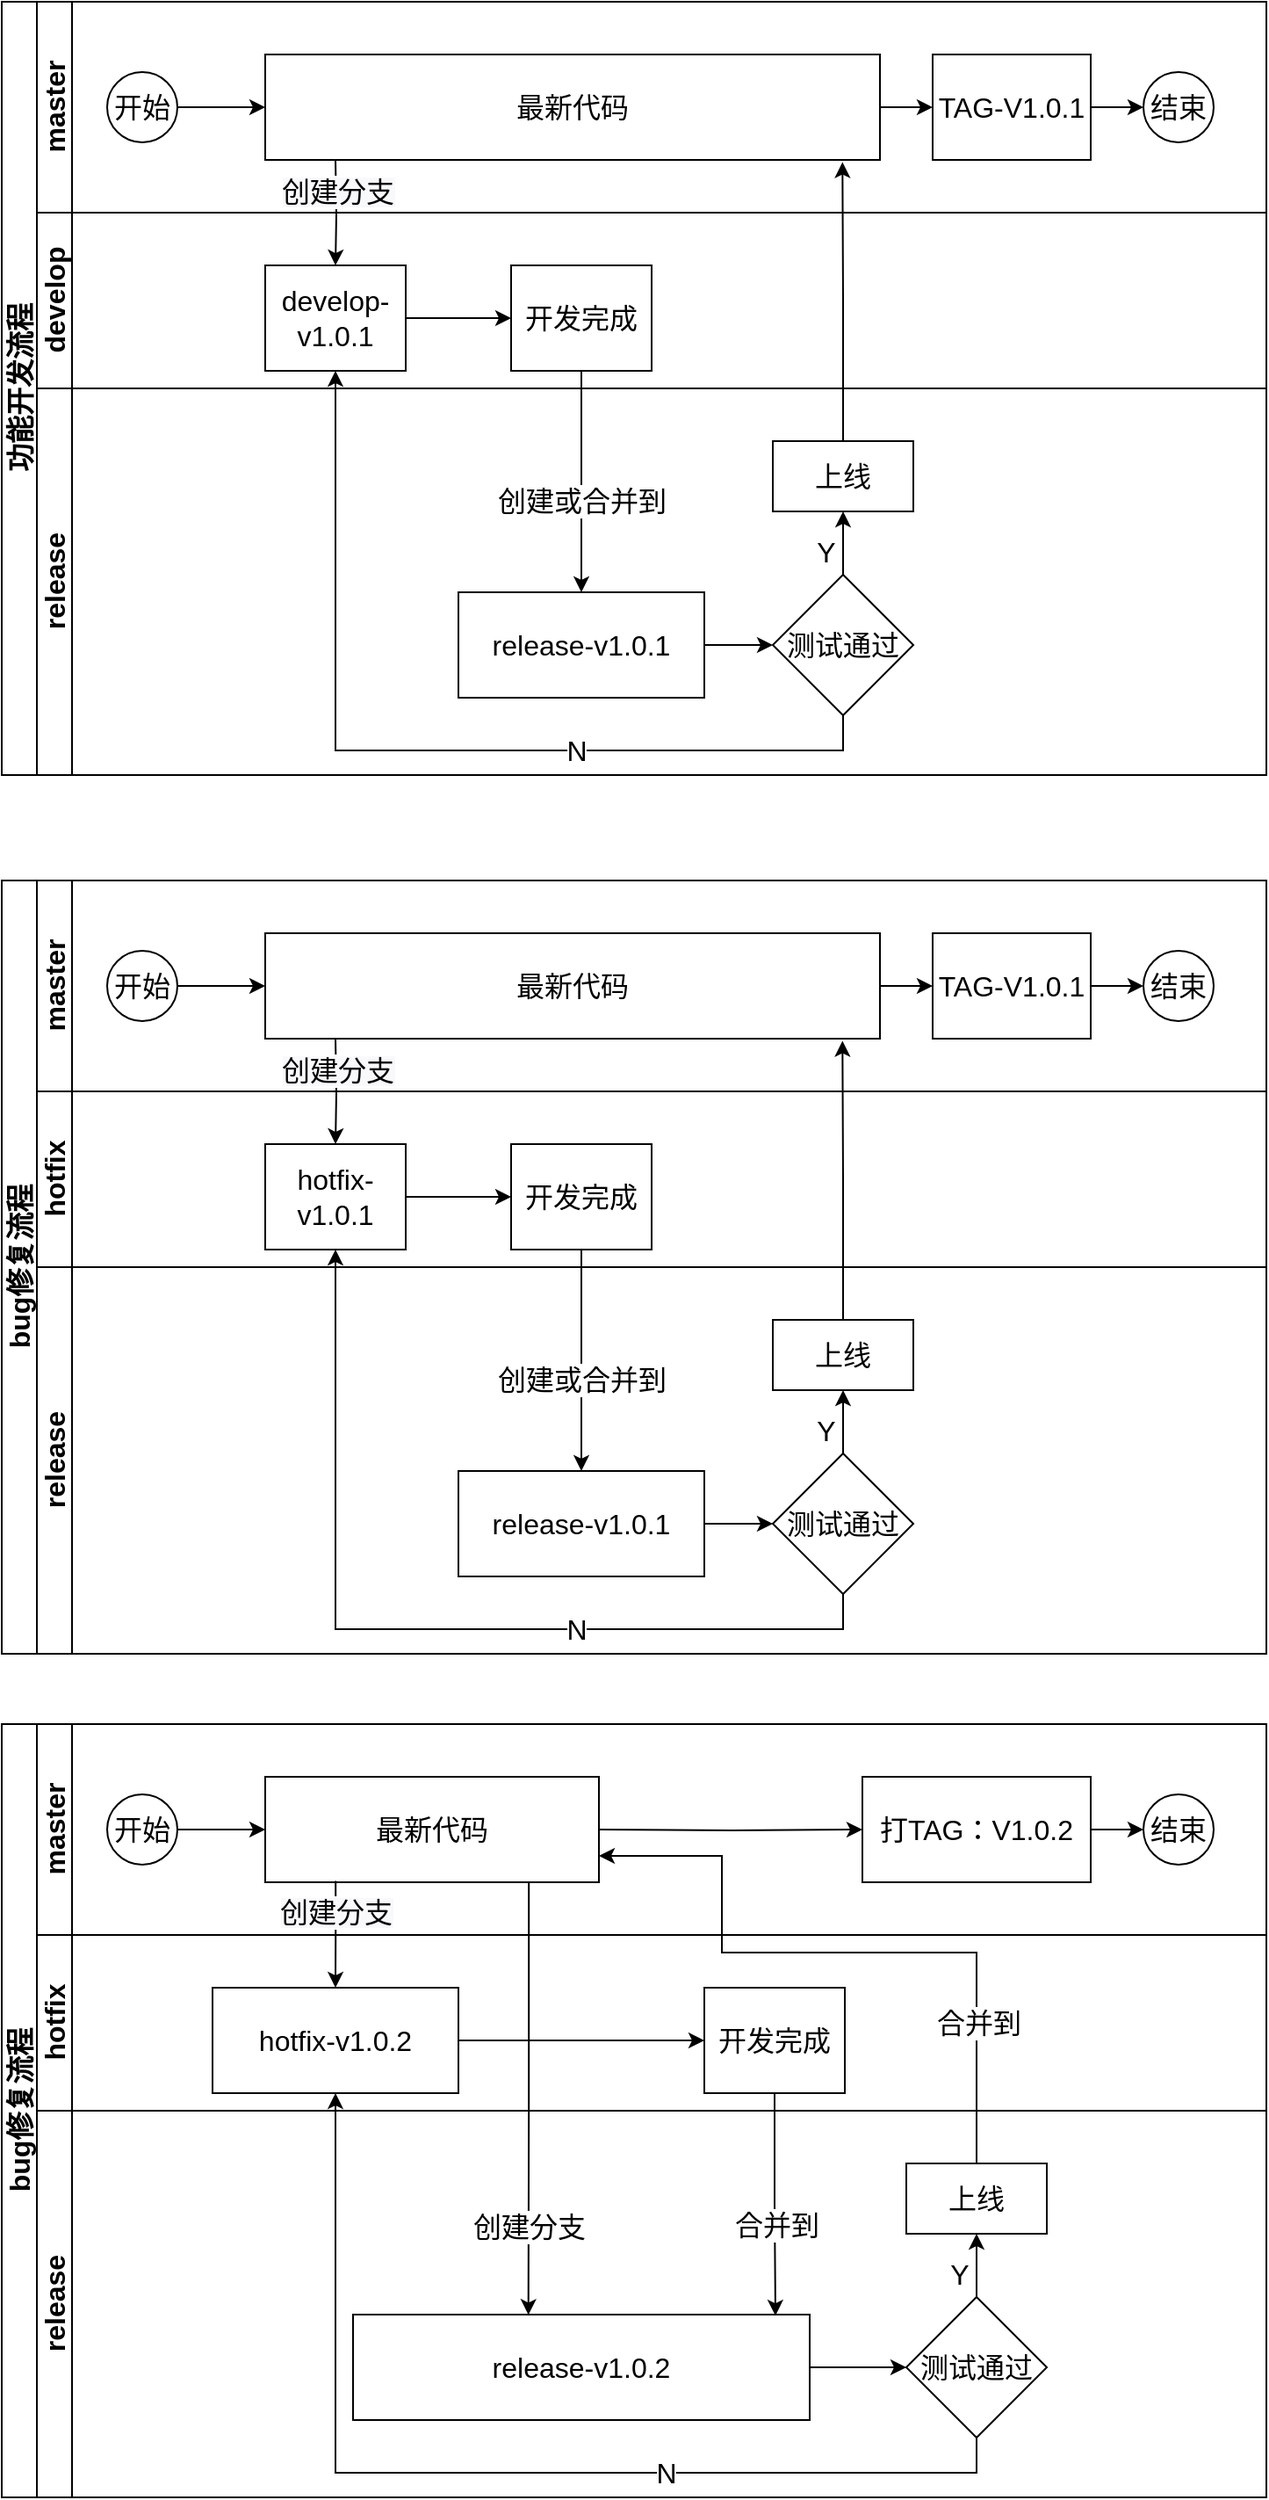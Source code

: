 <mxfile version="24.7.4" pages="4">
  <diagram name="git分支使用规范" id="rskQGRMWnrVDxciy7Viz">
    <mxGraphModel dx="683" dy="390" grid="1" gridSize="10" guides="1" tooltips="1" connect="1" arrows="1" fold="1" page="1" pageScale="1" pageWidth="827" pageHeight="1169" math="0" shadow="0">
      <root>
        <mxCell id="0" />
        <mxCell id="1" parent="0" />
        <mxCell id="04cMS3mD9hzl0nyuChfc-1" value="功能开发流程" style="swimlane;html=1;childLayout=stackLayout;resizeParent=1;resizeParentMax=0;horizontal=0;startSize=20;horizontalStack=0;fontSize=16;" parent="1" vertex="1">
          <mxGeometry x="20" y="20" width="720" height="440" as="geometry" />
        </mxCell>
        <mxCell id="04cMS3mD9hzl0nyuChfc-2" value="master" style="swimlane;html=1;startSize=20;horizontal=0;fontSize=16;" parent="04cMS3mD9hzl0nyuChfc-1" vertex="1">
          <mxGeometry x="20" width="700" height="120" as="geometry" />
        </mxCell>
        <mxCell id="04cMS3mD9hzl0nyuChfc-3" value="" style="edgeStyle=orthogonalEdgeStyle;rounded=0;orthogonalLoop=1;jettySize=auto;html=1;fontSize=16;" parent="04cMS3mD9hzl0nyuChfc-2" source="04cMS3mD9hzl0nyuChfc-4" target="04cMS3mD9hzl0nyuChfc-6" edge="1">
          <mxGeometry relative="1" as="geometry" />
        </mxCell>
        <mxCell id="04cMS3mD9hzl0nyuChfc-4" value="开始" style="ellipse;whiteSpace=wrap;html=1;fontSize=16;" parent="04cMS3mD9hzl0nyuChfc-2" vertex="1">
          <mxGeometry x="40" y="40" width="40" height="40" as="geometry" />
        </mxCell>
        <mxCell id="04cMS3mD9hzl0nyuChfc-6" value="最新代码" style="rounded=0;whiteSpace=wrap;html=1;fontFamily=Helvetica;fontSize=16;fontColor=#000000;align=center;" parent="04cMS3mD9hzl0nyuChfc-2" vertex="1">
          <mxGeometry x="130" y="30" width="350" height="60" as="geometry" />
        </mxCell>
        <mxCell id="04cMS3mD9hzl0nyuChfc-7" value="" style="edgeStyle=orthogonalEdgeStyle;rounded=0;orthogonalLoop=1;jettySize=auto;html=1;fontSize=16;" parent="04cMS3mD9hzl0nyuChfc-2" source="04cMS3mD9hzl0nyuChfc-8" target="04cMS3mD9hzl0nyuChfc-9" edge="1">
          <mxGeometry relative="1" as="geometry">
            <mxPoint x="570" y="60" as="targetPoint" />
          </mxGeometry>
        </mxCell>
        <mxCell id="04cMS3mD9hzl0nyuChfc-8" value="TAG-V1.0.1" style="rounded=0;whiteSpace=wrap;html=1;fontFamily=Helvetica;fontSize=16;fontColor=#000000;align=center;" parent="04cMS3mD9hzl0nyuChfc-2" vertex="1">
          <mxGeometry x="510" y="30" width="90" height="60" as="geometry" />
        </mxCell>
        <mxCell id="04cMS3mD9hzl0nyuChfc-9" value="结束" style="ellipse;whiteSpace=wrap;html=1;fontSize=16;" parent="04cMS3mD9hzl0nyuChfc-2" vertex="1">
          <mxGeometry x="630" y="40" width="40" height="40" as="geometry" />
        </mxCell>
        <mxCell id="04cMS3mD9hzl0nyuChfc-10" style="edgeStyle=orthogonalEdgeStyle;rounded=0;orthogonalLoop=1;jettySize=auto;html=1;fontSize=16;exitX=1;exitY=0.5;exitDx=0;exitDy=0;" parent="04cMS3mD9hzl0nyuChfc-2" target="04cMS3mD9hzl0nyuChfc-8" edge="1" source="04cMS3mD9hzl0nyuChfc-6">
          <mxGeometry relative="1" as="geometry">
            <mxPoint x="320" y="60" as="sourcePoint" />
          </mxGeometry>
        </mxCell>
        <mxCell id="04cMS3mD9hzl0nyuChfc-12" value="develop" style="swimlane;html=1;startSize=20;horizontal=0;fontSize=16;" parent="04cMS3mD9hzl0nyuChfc-1" vertex="1">
          <mxGeometry x="20" y="120" width="700" height="100" as="geometry" />
        </mxCell>
        <mxCell id="04cMS3mD9hzl0nyuChfc-13" style="edgeStyle=orthogonalEdgeStyle;rounded=0;orthogonalLoop=1;jettySize=auto;html=1;fontSize=16;" parent="04cMS3mD9hzl0nyuChfc-12" source="04cMS3mD9hzl0nyuChfc-14" target="04cMS3mD9hzl0nyuChfc-15" edge="1">
          <mxGeometry relative="1" as="geometry" />
        </mxCell>
        <mxCell id="04cMS3mD9hzl0nyuChfc-14" value="develop-v1.0.1" style="rounded=0;whiteSpace=wrap;html=1;fontFamily=Helvetica;fontSize=16;fontColor=#000000;align=center;" parent="04cMS3mD9hzl0nyuChfc-12" vertex="1">
          <mxGeometry x="130" y="30" width="80" height="60" as="geometry" />
        </mxCell>
        <mxCell id="04cMS3mD9hzl0nyuChfc-15" value="开发完成" style="rounded=0;whiteSpace=wrap;html=1;fontFamily=Helvetica;fontSize=16;fontColor=#000000;align=center;" parent="04cMS3mD9hzl0nyuChfc-12" vertex="1">
          <mxGeometry x="270" y="30" width="80" height="60" as="geometry" />
        </mxCell>
        <mxCell id="04cMS3mD9hzl0nyuChfc-16" value="release" style="swimlane;html=1;startSize=20;horizontal=0;fontSize=16;" parent="04cMS3mD9hzl0nyuChfc-1" vertex="1">
          <mxGeometry x="20" y="220" width="700" height="220" as="geometry" />
        </mxCell>
        <mxCell id="04cMS3mD9hzl0nyuChfc-17" value="release-v1.0.1" style="rounded=0;whiteSpace=wrap;html=1;fontFamily=Helvetica;fontSize=16;fontColor=#000000;align=center;" parent="04cMS3mD9hzl0nyuChfc-16" vertex="1">
          <mxGeometry x="240" y="116" width="140" height="60" as="geometry" />
        </mxCell>
        <mxCell id="04cMS3mD9hzl0nyuChfc-18" value="测试通过" style="rhombus;whiteSpace=wrap;html=1;fontColor=#000000;rounded=0;fontSize=16;" parent="04cMS3mD9hzl0nyuChfc-16" vertex="1">
          <mxGeometry x="419" y="106" width="80" height="80" as="geometry" />
        </mxCell>
        <mxCell id="04cMS3mD9hzl0nyuChfc-19" value="" style="edgeStyle=orthogonalEdgeStyle;rounded=0;orthogonalLoop=1;jettySize=auto;html=1;fontSize=16;" parent="04cMS3mD9hzl0nyuChfc-16" source="04cMS3mD9hzl0nyuChfc-17" target="04cMS3mD9hzl0nyuChfc-18" edge="1">
          <mxGeometry relative="1" as="geometry" />
        </mxCell>
        <mxCell id="04cMS3mD9hzl0nyuChfc-22" value="上线" style="rounded=0;whiteSpace=wrap;html=1;fontFamily=Helvetica;fontSize=16;fontColor=#000000;align=center;" parent="04cMS3mD9hzl0nyuChfc-16" vertex="1">
          <mxGeometry x="419" y="30" width="80" height="40" as="geometry" />
        </mxCell>
        <mxCell id="04cMS3mD9hzl0nyuChfc-23" style="edgeStyle=orthogonalEdgeStyle;rounded=0;orthogonalLoop=1;jettySize=auto;html=1;fontSize=16;" parent="04cMS3mD9hzl0nyuChfc-16" source="04cMS3mD9hzl0nyuChfc-18" target="04cMS3mD9hzl0nyuChfc-22" edge="1">
          <mxGeometry relative="1" as="geometry">
            <mxPoint x="535" y="60" as="targetPoint" />
          </mxGeometry>
        </mxCell>
        <mxCell id="04cMS3mD9hzl0nyuChfc-24" value="Y" style="edgeLabel;html=1;align=center;verticalAlign=middle;resizable=0;points=[];fontSize=16;" parent="04cMS3mD9hzl0nyuChfc-23" connectable="0" vertex="1">
          <mxGeometry x="-0.353" y="1" relative="1" as="geometry">
            <mxPoint x="-9" y="1" as="offset" />
          </mxGeometry>
        </mxCell>
        <mxCell id="04cMS3mD9hzl0nyuChfc-25" style="edgeStyle=orthogonalEdgeStyle;rounded=0;orthogonalLoop=1;jettySize=auto;html=1;entryX=0.5;entryY=0;entryDx=0;entryDy=0;fontSize=16;" parent="04cMS3mD9hzl0nyuChfc-1" target="04cMS3mD9hzl0nyuChfc-14" edge="1">
          <mxGeometry relative="1" as="geometry">
            <mxPoint x="190" y="90" as="sourcePoint" />
          </mxGeometry>
        </mxCell>
        <mxCell id="04cMS3mD9hzl0nyuChfc-26" value="&lt;span style=&quot;background-color: rgb(248, 249, 250);&quot;&gt;创建分支&lt;/span&gt;" style="edgeLabel;html=1;align=center;verticalAlign=middle;resizable=0;points=[];fontSize=16;" parent="04cMS3mD9hzl0nyuChfc-25" connectable="0" vertex="1">
          <mxGeometry x="-0.424" relative="1" as="geometry">
            <mxPoint as="offset" />
          </mxGeometry>
        </mxCell>
        <mxCell id="04cMS3mD9hzl0nyuChfc-27" style="edgeStyle=orthogonalEdgeStyle;rounded=0;orthogonalLoop=1;jettySize=auto;html=1;fontSize=16;exitX=0.5;exitY=1;exitDx=0;exitDy=0;" parent="04cMS3mD9hzl0nyuChfc-1" source="04cMS3mD9hzl0nyuChfc-15" target="04cMS3mD9hzl0nyuChfc-17" edge="1">
          <mxGeometry relative="1" as="geometry">
            <mxPoint x="440" y="300" as="targetPoint" />
          </mxGeometry>
        </mxCell>
        <mxCell id="04cMS3mD9hzl0nyuChfc-28" value="创建或合并到" style="edgeLabel;html=1;align=center;verticalAlign=middle;resizable=0;points=[];fontSize=16;" parent="04cMS3mD9hzl0nyuChfc-27" connectable="0" vertex="1">
          <mxGeometry x="0.226" relative="1" as="geometry">
            <mxPoint y="-3" as="offset" />
          </mxGeometry>
        </mxCell>
        <mxCell id="04cMS3mD9hzl0nyuChfc-20" style="edgeStyle=orthogonalEdgeStyle;rounded=0;orthogonalLoop=1;jettySize=auto;html=1;entryX=0.5;entryY=1;entryDx=0;entryDy=0;exitX=0.5;exitY=1;exitDx=0;exitDy=0;fontSize=16;" parent="04cMS3mD9hzl0nyuChfc-1" source="04cMS3mD9hzl0nyuChfc-18" target="04cMS3mD9hzl0nyuChfc-14" edge="1">
          <mxGeometry relative="1" as="geometry" />
        </mxCell>
        <mxCell id="04cMS3mD9hzl0nyuChfc-21" value="N" style="edgeLabel;html=1;align=center;verticalAlign=middle;resizable=0;points=[];fontSize=16;" parent="04cMS3mD9hzl0nyuChfc-20" connectable="0" vertex="1">
          <mxGeometry x="-0.345" relative="1" as="geometry">
            <mxPoint as="offset" />
          </mxGeometry>
        </mxCell>
        <mxCell id="0sexW5r8pKoeQbQU0YzO-3" style="edgeStyle=orthogonalEdgeStyle;rounded=0;orthogonalLoop=1;jettySize=auto;html=1;exitX=0.5;exitY=0;exitDx=0;exitDy=0;entryX=0.939;entryY=1.021;entryDx=0;entryDy=0;entryPerimeter=0;" edge="1" parent="04cMS3mD9hzl0nyuChfc-1" source="04cMS3mD9hzl0nyuChfc-22" target="04cMS3mD9hzl0nyuChfc-6">
          <mxGeometry relative="1" as="geometry" />
        </mxCell>
        <mxCell id="04cMS3mD9hzl0nyuChfc-33" value="bug修复流程" style="swimlane;html=1;childLayout=stackLayout;resizeParent=1;resizeParentMax=0;horizontal=0;startSize=20;horizontalStack=0;fontSize=16;" parent="1" vertex="1">
          <mxGeometry x="20" y="1000" width="720" height="440" as="geometry" />
        </mxCell>
        <mxCell id="04cMS3mD9hzl0nyuChfc-34" value="master" style="swimlane;html=1;startSize=20;horizontal=0;fontSize=16;" parent="04cMS3mD9hzl0nyuChfc-33" vertex="1">
          <mxGeometry x="20" width="700" height="120" as="geometry" />
        </mxCell>
        <mxCell id="04cMS3mD9hzl0nyuChfc-35" value="" style="edgeStyle=orthogonalEdgeStyle;rounded=0;orthogonalLoop=1;jettySize=auto;html=1;fontSize=16;" parent="04cMS3mD9hzl0nyuChfc-34" source="04cMS3mD9hzl0nyuChfc-36" target="04cMS3mD9hzl0nyuChfc-38" edge="1">
          <mxGeometry relative="1" as="geometry" />
        </mxCell>
        <mxCell id="04cMS3mD9hzl0nyuChfc-36" value="开始" style="ellipse;whiteSpace=wrap;html=1;fontSize=16;" parent="04cMS3mD9hzl0nyuChfc-34" vertex="1">
          <mxGeometry x="40" y="40" width="40" height="40" as="geometry" />
        </mxCell>
        <mxCell id="04cMS3mD9hzl0nyuChfc-38" value="最新代码" style="rounded=0;whiteSpace=wrap;html=1;fontFamily=Helvetica;fontSize=16;fontColor=#000000;align=center;" parent="04cMS3mD9hzl0nyuChfc-34" vertex="1">
          <mxGeometry x="130" y="30" width="190" height="60" as="geometry" />
        </mxCell>
        <mxCell id="04cMS3mD9hzl0nyuChfc-39" value="" style="edgeStyle=orthogonalEdgeStyle;rounded=0;orthogonalLoop=1;jettySize=auto;html=1;fontSize=16;" parent="04cMS3mD9hzl0nyuChfc-34" source="04cMS3mD9hzl0nyuChfc-40" target="04cMS3mD9hzl0nyuChfc-41" edge="1">
          <mxGeometry relative="1" as="geometry">
            <mxPoint x="570" y="60" as="targetPoint" />
          </mxGeometry>
        </mxCell>
        <mxCell id="04cMS3mD9hzl0nyuChfc-40" value="打TAG：V1.0.2" style="rounded=0;whiteSpace=wrap;html=1;fontFamily=Helvetica;fontSize=16;fontColor=#000000;align=center;" parent="04cMS3mD9hzl0nyuChfc-34" vertex="1">
          <mxGeometry x="470" y="30" width="130" height="60" as="geometry" />
        </mxCell>
        <mxCell id="04cMS3mD9hzl0nyuChfc-41" value="结束" style="ellipse;whiteSpace=wrap;html=1;fontSize=16;" parent="04cMS3mD9hzl0nyuChfc-34" vertex="1">
          <mxGeometry x="630" y="40" width="40" height="40" as="geometry" />
        </mxCell>
        <mxCell id="04cMS3mD9hzl0nyuChfc-42" style="edgeStyle=orthogonalEdgeStyle;rounded=0;orthogonalLoop=1;jettySize=auto;html=1;fontSize=16;" parent="04cMS3mD9hzl0nyuChfc-34" target="04cMS3mD9hzl0nyuChfc-40" edge="1">
          <mxGeometry relative="1" as="geometry">
            <mxPoint x="320" y="60" as="sourcePoint" />
          </mxGeometry>
        </mxCell>
        <mxCell id="04cMS3mD9hzl0nyuChfc-44" value="hotfix" style="swimlane;html=1;startSize=20;horizontal=0;fontSize=16;" parent="04cMS3mD9hzl0nyuChfc-33" vertex="1">
          <mxGeometry x="20" y="120" width="700" height="100" as="geometry" />
        </mxCell>
        <mxCell id="04cMS3mD9hzl0nyuChfc-45" style="edgeStyle=orthogonalEdgeStyle;rounded=0;orthogonalLoop=1;jettySize=auto;html=1;fontSize=16;" parent="04cMS3mD9hzl0nyuChfc-44" source="04cMS3mD9hzl0nyuChfc-46" target="04cMS3mD9hzl0nyuChfc-47" edge="1">
          <mxGeometry relative="1" as="geometry" />
        </mxCell>
        <mxCell id="04cMS3mD9hzl0nyuChfc-46" value="hotfix-v1.0.2" style="rounded=0;whiteSpace=wrap;html=1;fontFamily=Helvetica;fontSize=16;fontColor=#000000;align=center;" parent="04cMS3mD9hzl0nyuChfc-44" vertex="1">
          <mxGeometry x="100" y="30" width="140" height="60" as="geometry" />
        </mxCell>
        <mxCell id="04cMS3mD9hzl0nyuChfc-47" value="开发完成" style="rounded=0;whiteSpace=wrap;html=1;fontFamily=Helvetica;fontSize=16;fontColor=#000000;align=center;" parent="04cMS3mD9hzl0nyuChfc-44" vertex="1">
          <mxGeometry x="380" y="30" width="80" height="60" as="geometry" />
        </mxCell>
        <mxCell id="04cMS3mD9hzl0nyuChfc-48" value="release" style="swimlane;html=1;startSize=20;horizontal=0;fontSize=16;" parent="04cMS3mD9hzl0nyuChfc-33" vertex="1">
          <mxGeometry x="20" y="220" width="700" height="220" as="geometry" />
        </mxCell>
        <mxCell id="04cMS3mD9hzl0nyuChfc-49" value="release-v1.0.2" style="rounded=0;whiteSpace=wrap;html=1;fontFamily=Helvetica;fontSize=16;fontColor=#000000;align=center;" parent="04cMS3mD9hzl0nyuChfc-48" vertex="1">
          <mxGeometry x="180" y="116" width="260" height="60" as="geometry" />
        </mxCell>
        <mxCell id="04cMS3mD9hzl0nyuChfc-50" value="测试通过" style="rhombus;whiteSpace=wrap;html=1;fontColor=#000000;rounded=0;fontSize=16;" parent="04cMS3mD9hzl0nyuChfc-48" vertex="1">
          <mxGeometry x="495" y="106" width="80" height="80" as="geometry" />
        </mxCell>
        <mxCell id="04cMS3mD9hzl0nyuChfc-51" value="" style="edgeStyle=orthogonalEdgeStyle;rounded=0;orthogonalLoop=1;jettySize=auto;html=1;fontSize=16;" parent="04cMS3mD9hzl0nyuChfc-48" source="04cMS3mD9hzl0nyuChfc-49" target="04cMS3mD9hzl0nyuChfc-50" edge="1">
          <mxGeometry relative="1" as="geometry" />
        </mxCell>
        <mxCell id="04cMS3mD9hzl0nyuChfc-54" value="上线" style="rounded=0;whiteSpace=wrap;html=1;fontFamily=Helvetica;fontSize=16;fontColor=#000000;align=center;" parent="04cMS3mD9hzl0nyuChfc-48" vertex="1">
          <mxGeometry x="495" y="30" width="80" height="40" as="geometry" />
        </mxCell>
        <mxCell id="04cMS3mD9hzl0nyuChfc-55" style="edgeStyle=orthogonalEdgeStyle;rounded=0;orthogonalLoop=1;jettySize=auto;html=1;fontSize=16;" parent="04cMS3mD9hzl0nyuChfc-48" source="04cMS3mD9hzl0nyuChfc-50" target="04cMS3mD9hzl0nyuChfc-54" edge="1">
          <mxGeometry relative="1" as="geometry">
            <mxPoint x="535" y="60" as="targetPoint" />
          </mxGeometry>
        </mxCell>
        <mxCell id="04cMS3mD9hzl0nyuChfc-56" value="Y" style="edgeLabel;html=1;align=center;verticalAlign=middle;resizable=0;points=[];fontSize=16;" parent="04cMS3mD9hzl0nyuChfc-55" connectable="0" vertex="1">
          <mxGeometry x="-0.353" y="1" relative="1" as="geometry">
            <mxPoint x="-9" y="1" as="offset" />
          </mxGeometry>
        </mxCell>
        <mxCell id="04cMS3mD9hzl0nyuChfc-57" style="edgeStyle=orthogonalEdgeStyle;rounded=0;orthogonalLoop=1;jettySize=auto;html=1;entryX=0.5;entryY=0;entryDx=0;entryDy=0;fontSize=16;exitX=0.211;exitY=0.988;exitDx=0;exitDy=0;exitPerimeter=0;" parent="04cMS3mD9hzl0nyuChfc-33" source="04cMS3mD9hzl0nyuChfc-38" target="04cMS3mD9hzl0nyuChfc-46" edge="1">
          <mxGeometry relative="1" as="geometry" />
        </mxCell>
        <mxCell id="04cMS3mD9hzl0nyuChfc-58" value="&lt;span style=&quot;background-color: rgb(248, 249, 250);&quot;&gt;创建分支&lt;/span&gt;" style="edgeLabel;html=1;align=center;verticalAlign=middle;resizable=0;points=[];fontSize=16;" parent="04cMS3mD9hzl0nyuChfc-57" connectable="0" vertex="1">
          <mxGeometry x="-0.424" relative="1" as="geometry">
            <mxPoint as="offset" />
          </mxGeometry>
        </mxCell>
        <mxCell id="04cMS3mD9hzl0nyuChfc-59" style="edgeStyle=orthogonalEdgeStyle;rounded=0;orthogonalLoop=1;jettySize=auto;html=1;fontSize=16;exitX=0.5;exitY=1;exitDx=0;exitDy=0;entryX=0.925;entryY=0.01;entryDx=0;entryDy=0;entryPerimeter=0;" parent="04cMS3mD9hzl0nyuChfc-33" source="04cMS3mD9hzl0nyuChfc-47" target="04cMS3mD9hzl0nyuChfc-49" edge="1">
          <mxGeometry relative="1" as="geometry">
            <mxPoint x="440" y="300" as="targetPoint" />
          </mxGeometry>
        </mxCell>
        <mxCell id="04cMS3mD9hzl0nyuChfc-60" value="合并到" style="edgeLabel;html=1;align=center;verticalAlign=middle;resizable=0;points=[];fontSize=16;" parent="04cMS3mD9hzl0nyuChfc-59" connectable="0" vertex="1">
          <mxGeometry x="0.226" relative="1" as="geometry">
            <mxPoint y="-3" as="offset" />
          </mxGeometry>
        </mxCell>
        <mxCell id="04cMS3mD9hzl0nyuChfc-61" style="edgeStyle=orthogonalEdgeStyle;rounded=0;orthogonalLoop=1;jettySize=auto;html=1;fontSize=16;entryX=0.384;entryY=0.003;entryDx=0;entryDy=0;entryPerimeter=0;exitX=0.79;exitY=1.001;exitDx=0;exitDy=0;exitPerimeter=0;" parent="04cMS3mD9hzl0nyuChfc-33" source="04cMS3mD9hzl0nyuChfc-38" target="04cMS3mD9hzl0nyuChfc-49" edge="1">
          <mxGeometry relative="1" as="geometry">
            <mxPoint x="300" y="310" as="targetPoint" />
            <mxPoint x="300.029" y="90" as="sourcePoint" />
          </mxGeometry>
        </mxCell>
        <mxCell id="04cMS3mD9hzl0nyuChfc-62" value="创建分支" style="edgeLabel;html=1;align=center;verticalAlign=middle;resizable=0;points=[];fontSize=16;" parent="04cMS3mD9hzl0nyuChfc-61" connectable="0" vertex="1">
          <mxGeometry x="-0.882" y="1" relative="1" as="geometry">
            <mxPoint x="-1" y="181" as="offset" />
          </mxGeometry>
        </mxCell>
        <mxCell id="04cMS3mD9hzl0nyuChfc-63" style="edgeStyle=orthogonalEdgeStyle;rounded=0;orthogonalLoop=1;jettySize=auto;html=1;fontSize=16;" parent="04cMS3mD9hzl0nyuChfc-33" source="04cMS3mD9hzl0nyuChfc-54" edge="1">
          <mxGeometry relative="1" as="geometry">
            <mxPoint x="340" y="75" as="targetPoint" />
            <Array as="points">
              <mxPoint x="555" y="130" />
              <mxPoint x="410" y="130" />
              <mxPoint x="410" y="75" />
            </Array>
          </mxGeometry>
        </mxCell>
        <mxCell id="04cMS3mD9hzl0nyuChfc-64" value="合并到" style="edgeLabel;html=1;align=center;verticalAlign=middle;resizable=0;points=[];fontSize=16;" parent="04cMS3mD9hzl0nyuChfc-63" connectable="0" vertex="1">
          <mxGeometry x="0.079" relative="1" as="geometry">
            <mxPoint x="91" y="40" as="offset" />
          </mxGeometry>
        </mxCell>
        <mxCell id="04cMS3mD9hzl0nyuChfc-52" style="edgeStyle=orthogonalEdgeStyle;rounded=0;orthogonalLoop=1;jettySize=auto;html=1;exitX=0.5;exitY=1;exitDx=0;exitDy=0;fontSize=16;" parent="04cMS3mD9hzl0nyuChfc-33" source="04cMS3mD9hzl0nyuChfc-50" target="04cMS3mD9hzl0nyuChfc-46" edge="1">
          <mxGeometry relative="1" as="geometry" />
        </mxCell>
        <mxCell id="04cMS3mD9hzl0nyuChfc-53" value="N" style="edgeLabel;html=1;align=center;verticalAlign=middle;resizable=0;points=[];fontSize=16;" parent="04cMS3mD9hzl0nyuChfc-52" connectable="0" vertex="1">
          <mxGeometry x="-0.345" relative="1" as="geometry">
            <mxPoint as="offset" />
          </mxGeometry>
        </mxCell>
        <mxCell id="0sexW5r8pKoeQbQU0YzO-31" value="bug修复流程" style="swimlane;html=1;childLayout=stackLayout;resizeParent=1;resizeParentMax=0;horizontal=0;startSize=20;horizontalStack=0;fontSize=16;" vertex="1" parent="1">
          <mxGeometry x="20" y="520" width="720" height="440" as="geometry" />
        </mxCell>
        <mxCell id="0sexW5r8pKoeQbQU0YzO-32" value="master" style="swimlane;html=1;startSize=20;horizontal=0;fontSize=16;" vertex="1" parent="0sexW5r8pKoeQbQU0YzO-31">
          <mxGeometry x="20" width="700" height="120" as="geometry" />
        </mxCell>
        <mxCell id="0sexW5r8pKoeQbQU0YzO-33" value="" style="edgeStyle=orthogonalEdgeStyle;rounded=0;orthogonalLoop=1;jettySize=auto;html=1;fontSize=16;" edge="1" parent="0sexW5r8pKoeQbQU0YzO-32" source="0sexW5r8pKoeQbQU0YzO-34" target="0sexW5r8pKoeQbQU0YzO-35">
          <mxGeometry relative="1" as="geometry" />
        </mxCell>
        <mxCell id="0sexW5r8pKoeQbQU0YzO-34" value="开始" style="ellipse;whiteSpace=wrap;html=1;fontSize=16;" vertex="1" parent="0sexW5r8pKoeQbQU0YzO-32">
          <mxGeometry x="40" y="40" width="40" height="40" as="geometry" />
        </mxCell>
        <mxCell id="0sexW5r8pKoeQbQU0YzO-35" value="最新代码" style="rounded=0;whiteSpace=wrap;html=1;fontFamily=Helvetica;fontSize=16;fontColor=#000000;align=center;" vertex="1" parent="0sexW5r8pKoeQbQU0YzO-32">
          <mxGeometry x="130" y="30" width="350" height="60" as="geometry" />
        </mxCell>
        <mxCell id="0sexW5r8pKoeQbQU0YzO-36" value="" style="edgeStyle=orthogonalEdgeStyle;rounded=0;orthogonalLoop=1;jettySize=auto;html=1;fontSize=16;" edge="1" parent="0sexW5r8pKoeQbQU0YzO-32" source="0sexW5r8pKoeQbQU0YzO-37" target="0sexW5r8pKoeQbQU0YzO-38">
          <mxGeometry relative="1" as="geometry">
            <mxPoint x="570" y="60" as="targetPoint" />
          </mxGeometry>
        </mxCell>
        <mxCell id="0sexW5r8pKoeQbQU0YzO-37" value="TAG-V1.0.1" style="rounded=0;whiteSpace=wrap;html=1;fontFamily=Helvetica;fontSize=16;fontColor=#000000;align=center;" vertex="1" parent="0sexW5r8pKoeQbQU0YzO-32">
          <mxGeometry x="510" y="30" width="90" height="60" as="geometry" />
        </mxCell>
        <mxCell id="0sexW5r8pKoeQbQU0YzO-38" value="结束" style="ellipse;whiteSpace=wrap;html=1;fontSize=16;" vertex="1" parent="0sexW5r8pKoeQbQU0YzO-32">
          <mxGeometry x="630" y="40" width="40" height="40" as="geometry" />
        </mxCell>
        <mxCell id="0sexW5r8pKoeQbQU0YzO-39" style="edgeStyle=orthogonalEdgeStyle;rounded=0;orthogonalLoop=1;jettySize=auto;html=1;fontSize=16;exitX=1;exitY=0.5;exitDx=0;exitDy=0;" edge="1" parent="0sexW5r8pKoeQbQU0YzO-32" source="0sexW5r8pKoeQbQU0YzO-35" target="0sexW5r8pKoeQbQU0YzO-37">
          <mxGeometry relative="1" as="geometry">
            <mxPoint x="320" y="60" as="sourcePoint" />
          </mxGeometry>
        </mxCell>
        <mxCell id="0sexW5r8pKoeQbQU0YzO-40" value="hotfix" style="swimlane;html=1;startSize=20;horizontal=0;fontSize=16;" vertex="1" parent="0sexW5r8pKoeQbQU0YzO-31">
          <mxGeometry x="20" y="120" width="700" height="100" as="geometry" />
        </mxCell>
        <mxCell id="0sexW5r8pKoeQbQU0YzO-41" style="edgeStyle=orthogonalEdgeStyle;rounded=0;orthogonalLoop=1;jettySize=auto;html=1;fontSize=16;" edge="1" parent="0sexW5r8pKoeQbQU0YzO-40" source="0sexW5r8pKoeQbQU0YzO-42" target="0sexW5r8pKoeQbQU0YzO-43">
          <mxGeometry relative="1" as="geometry" />
        </mxCell>
        <mxCell id="0sexW5r8pKoeQbQU0YzO-42" value="hotfix-v1.0.1" style="rounded=0;whiteSpace=wrap;html=1;fontFamily=Helvetica;fontSize=16;fontColor=#000000;align=center;" vertex="1" parent="0sexW5r8pKoeQbQU0YzO-40">
          <mxGeometry x="130" y="30" width="80" height="60" as="geometry" />
        </mxCell>
        <mxCell id="0sexW5r8pKoeQbQU0YzO-43" value="开发完成" style="rounded=0;whiteSpace=wrap;html=1;fontFamily=Helvetica;fontSize=16;fontColor=#000000;align=center;" vertex="1" parent="0sexW5r8pKoeQbQU0YzO-40">
          <mxGeometry x="270" y="30" width="80" height="60" as="geometry" />
        </mxCell>
        <mxCell id="0sexW5r8pKoeQbQU0YzO-44" value="release" style="swimlane;html=1;startSize=20;horizontal=0;fontSize=16;" vertex="1" parent="0sexW5r8pKoeQbQU0YzO-31">
          <mxGeometry x="20" y="220" width="700" height="220" as="geometry" />
        </mxCell>
        <mxCell id="0sexW5r8pKoeQbQU0YzO-45" value="release-v1.0.1" style="rounded=0;whiteSpace=wrap;html=1;fontFamily=Helvetica;fontSize=16;fontColor=#000000;align=center;" vertex="1" parent="0sexW5r8pKoeQbQU0YzO-44">
          <mxGeometry x="240" y="116" width="140" height="60" as="geometry" />
        </mxCell>
        <mxCell id="0sexW5r8pKoeQbQU0YzO-46" value="测试通过" style="rhombus;whiteSpace=wrap;html=1;fontColor=#000000;rounded=0;fontSize=16;" vertex="1" parent="0sexW5r8pKoeQbQU0YzO-44">
          <mxGeometry x="419" y="106" width="80" height="80" as="geometry" />
        </mxCell>
        <mxCell id="0sexW5r8pKoeQbQU0YzO-47" value="" style="edgeStyle=orthogonalEdgeStyle;rounded=0;orthogonalLoop=1;jettySize=auto;html=1;fontSize=16;" edge="1" parent="0sexW5r8pKoeQbQU0YzO-44" source="0sexW5r8pKoeQbQU0YzO-45" target="0sexW5r8pKoeQbQU0YzO-46">
          <mxGeometry relative="1" as="geometry" />
        </mxCell>
        <mxCell id="0sexW5r8pKoeQbQU0YzO-48" value="上线" style="rounded=0;whiteSpace=wrap;html=1;fontFamily=Helvetica;fontSize=16;fontColor=#000000;align=center;" vertex="1" parent="0sexW5r8pKoeQbQU0YzO-44">
          <mxGeometry x="419" y="30" width="80" height="40" as="geometry" />
        </mxCell>
        <mxCell id="0sexW5r8pKoeQbQU0YzO-49" style="edgeStyle=orthogonalEdgeStyle;rounded=0;orthogonalLoop=1;jettySize=auto;html=1;fontSize=16;" edge="1" parent="0sexW5r8pKoeQbQU0YzO-44" source="0sexW5r8pKoeQbQU0YzO-46" target="0sexW5r8pKoeQbQU0YzO-48">
          <mxGeometry relative="1" as="geometry">
            <mxPoint x="535" y="60" as="targetPoint" />
          </mxGeometry>
        </mxCell>
        <mxCell id="0sexW5r8pKoeQbQU0YzO-50" value="Y" style="edgeLabel;html=1;align=center;verticalAlign=middle;resizable=0;points=[];fontSize=16;" connectable="0" vertex="1" parent="0sexW5r8pKoeQbQU0YzO-49">
          <mxGeometry x="-0.353" y="1" relative="1" as="geometry">
            <mxPoint x="-9" y="1" as="offset" />
          </mxGeometry>
        </mxCell>
        <mxCell id="0sexW5r8pKoeQbQU0YzO-51" style="edgeStyle=orthogonalEdgeStyle;rounded=0;orthogonalLoop=1;jettySize=auto;html=1;entryX=0.5;entryY=0;entryDx=0;entryDy=0;fontSize=16;" edge="1" parent="0sexW5r8pKoeQbQU0YzO-31" target="0sexW5r8pKoeQbQU0YzO-42">
          <mxGeometry relative="1" as="geometry">
            <mxPoint x="190" y="90" as="sourcePoint" />
          </mxGeometry>
        </mxCell>
        <mxCell id="0sexW5r8pKoeQbQU0YzO-52" value="&lt;span style=&quot;background-color: rgb(248, 249, 250);&quot;&gt;创建分支&lt;/span&gt;" style="edgeLabel;html=1;align=center;verticalAlign=middle;resizable=0;points=[];fontSize=16;" connectable="0" vertex="1" parent="0sexW5r8pKoeQbQU0YzO-51">
          <mxGeometry x="-0.424" relative="1" as="geometry">
            <mxPoint as="offset" />
          </mxGeometry>
        </mxCell>
        <mxCell id="0sexW5r8pKoeQbQU0YzO-53" style="edgeStyle=orthogonalEdgeStyle;rounded=0;orthogonalLoop=1;jettySize=auto;html=1;fontSize=16;exitX=0.5;exitY=1;exitDx=0;exitDy=0;" edge="1" parent="0sexW5r8pKoeQbQU0YzO-31" source="0sexW5r8pKoeQbQU0YzO-43" target="0sexW5r8pKoeQbQU0YzO-45">
          <mxGeometry relative="1" as="geometry">
            <mxPoint x="440" y="300" as="targetPoint" />
          </mxGeometry>
        </mxCell>
        <mxCell id="0sexW5r8pKoeQbQU0YzO-54" value="创建或合并到" style="edgeLabel;html=1;align=center;verticalAlign=middle;resizable=0;points=[];fontSize=16;" connectable="0" vertex="1" parent="0sexW5r8pKoeQbQU0YzO-53">
          <mxGeometry x="0.226" relative="1" as="geometry">
            <mxPoint y="-3" as="offset" />
          </mxGeometry>
        </mxCell>
        <mxCell id="0sexW5r8pKoeQbQU0YzO-55" style="edgeStyle=orthogonalEdgeStyle;rounded=0;orthogonalLoop=1;jettySize=auto;html=1;entryX=0.5;entryY=1;entryDx=0;entryDy=0;exitX=0.5;exitY=1;exitDx=0;exitDy=0;fontSize=16;" edge="1" parent="0sexW5r8pKoeQbQU0YzO-31" source="0sexW5r8pKoeQbQU0YzO-46" target="0sexW5r8pKoeQbQU0YzO-42">
          <mxGeometry relative="1" as="geometry" />
        </mxCell>
        <mxCell id="0sexW5r8pKoeQbQU0YzO-56" value="N" style="edgeLabel;html=1;align=center;verticalAlign=middle;resizable=0;points=[];fontSize=16;" connectable="0" vertex="1" parent="0sexW5r8pKoeQbQU0YzO-55">
          <mxGeometry x="-0.345" relative="1" as="geometry">
            <mxPoint as="offset" />
          </mxGeometry>
        </mxCell>
        <mxCell id="0sexW5r8pKoeQbQU0YzO-57" style="edgeStyle=orthogonalEdgeStyle;rounded=0;orthogonalLoop=1;jettySize=auto;html=1;exitX=0.5;exitY=0;exitDx=0;exitDy=0;entryX=0.939;entryY=1.021;entryDx=0;entryDy=0;entryPerimeter=0;" edge="1" parent="0sexW5r8pKoeQbQU0YzO-31" source="0sexW5r8pKoeQbQU0YzO-48" target="0sexW5r8pKoeQbQU0YzO-35">
          <mxGeometry relative="1" as="geometry" />
        </mxCell>
      </root>
    </mxGraphModel>
  </diagram>
  <diagram id="eTn2JK1tleEb0GhrLIuL" name="研发流程">
    <mxGraphModel dx="989" dy="-603" grid="1" gridSize="10" guides="1" tooltips="1" connect="1" arrows="1" fold="1" page="1" pageScale="1" pageWidth="827" pageHeight="1169" math="0" shadow="0">
      <root>
        <mxCell id="0" />
        <mxCell id="1" parent="0" />
        <mxCell id="0FeO4mIQgfYYwaEWf6h8-25" value="研发流程" style="swimlane;html=1;childLayout=stackLayout;resizeParent=1;resizeParentMax=0;horizontal=0;startSize=20;horizontalStack=0;" vertex="1" parent="1">
          <mxGeometry x="59" y="1250" width="710" height="400" as="geometry" />
        </mxCell>
        <mxCell id="0FeO4mIQgfYYwaEWf6h8-26" value="产品" style="swimlane;html=1;startSize=20;horizontal=0;" vertex="1" parent="0FeO4mIQgfYYwaEWf6h8-25">
          <mxGeometry x="20" width="690" height="120" as="geometry" />
        </mxCell>
        <mxCell id="0FeO4mIQgfYYwaEWf6h8-27" style="edgeStyle=orthogonalEdgeStyle;rounded=0;orthogonalLoop=1;jettySize=auto;html=1;" edge="1" parent="0FeO4mIQgfYYwaEWf6h8-26" source="0FeO4mIQgfYYwaEWf6h8-28" target="0FeO4mIQgfYYwaEWf6h8-29">
          <mxGeometry relative="1" as="geometry" />
        </mxCell>
        <mxCell id="0FeO4mIQgfYYwaEWf6h8-28" value="提出需求" style="rounded=0;whiteSpace=wrap;html=1;fontFamily=Helvetica;fontSize=12;fontColor=#000000;align=center;" vertex="1" parent="0FeO4mIQgfYYwaEWf6h8-26">
          <mxGeometry x="30" y="10" width="80" height="20" as="geometry" />
        </mxCell>
        <mxCell id="0FeO4mIQgfYYwaEWf6h8-29" value="PRD评审" style="rounded=0;whiteSpace=wrap;html=1;fontFamily=Helvetica;fontSize=12;align=center;fillColor=#fff2cc;strokeColor=#d6b656;" vertex="1" parent="0FeO4mIQgfYYwaEWf6h8-26">
          <mxGeometry x="30" y="80" width="80" height="20" as="geometry" />
        </mxCell>
        <mxCell id="0FeO4mIQgfYYwaEWf6h8-30" value="PRD" style="shape=document;whiteSpace=wrap;html=1;boundedLbl=1;fillColor=#dae8fc;strokeColor=#6c8ebf;" vertex="1" parent="0FeO4mIQgfYYwaEWf6h8-26">
          <mxGeometry x="160" y="10" width="50" height="30" as="geometry" />
        </mxCell>
        <mxCell id="0FeO4mIQgfYYwaEWf6h8-31" value="" style="endArrow=none;dashed=1;html=1;rounded=0;" edge="1" parent="0FeO4mIQgfYYwaEWf6h8-26" source="0FeO4mIQgfYYwaEWf6h8-28" target="0FeO4mIQgfYYwaEWf6h8-30">
          <mxGeometry width="50" height="50" relative="1" as="geometry">
            <mxPoint x="130" y="70" as="sourcePoint" />
            <mxPoint x="180" y="20" as="targetPoint" />
          </mxGeometry>
        </mxCell>
        <mxCell id="0FeO4mIQgfYYwaEWf6h8-32" value="产品验收" style="rounded=0;whiteSpace=wrap;html=1;fontFamily=Helvetica;fontSize=12;fontColor=#000000;align=center;" vertex="1" parent="0FeO4mIQgfYYwaEWf6h8-26">
          <mxGeometry x="550" y="40" width="80" height="20" as="geometry" />
        </mxCell>
        <mxCell id="0FeO4mIQgfYYwaEWf6h8-33" value="开发" style="swimlane;html=1;startSize=20;horizontal=0;" vertex="1" parent="0FeO4mIQgfYYwaEWf6h8-25">
          <mxGeometry x="20" y="120" width="690" height="120" as="geometry" />
        </mxCell>
        <mxCell id="0FeO4mIQgfYYwaEWf6h8-34" value="代码开发" style="rounded=0;whiteSpace=wrap;html=1;fontFamily=Helvetica;fontSize=12;fontColor=#000000;align=center;" vertex="1" parent="0FeO4mIQgfYYwaEWf6h8-33">
          <mxGeometry x="250" y="50" width="80" height="20" as="geometry" />
        </mxCell>
        <mxCell id="0FeO4mIQgfYYwaEWf6h8-35" value="bug修复" style="rounded=0;whiteSpace=wrap;html=1;fontFamily=Helvetica;fontSize=12;fontColor=#000000;align=center;" vertex="1" parent="0FeO4mIQgfYYwaEWf6h8-33">
          <mxGeometry x="480" y="40" width="80" height="60" as="geometry" />
        </mxCell>
        <mxCell id="0FeO4mIQgfYYwaEWf6h8-36" value="项目总结" style="rounded=0;whiteSpace=wrap;html=1;fontFamily=Helvetica;fontSize=12;align=center;fillColor=#fff2cc;strokeColor=#d6b656;" vertex="1" parent="0FeO4mIQgfYYwaEWf6h8-33">
          <mxGeometry x="590" y="70" width="80" height="20" as="geometry" />
        </mxCell>
        <mxCell id="0FeO4mIQgfYYwaEWf6h8-37" value="系统设计" style="rounded=0;whiteSpace=wrap;html=1;fontFamily=Helvetica;fontSize=12;fontColor=#000000;align=center;" vertex="1" parent="0FeO4mIQgfYYwaEWf6h8-33">
          <mxGeometry x="50" y="50" width="80" height="20" as="geometry" />
        </mxCell>
        <mxCell id="0FeO4mIQgfYYwaEWf6h8-38" style="edgeStyle=orthogonalEdgeStyle;rounded=0;orthogonalLoop=1;jettySize=auto;html=1;" edge="1" parent="0FeO4mIQgfYYwaEWf6h8-33" source="0FeO4mIQgfYYwaEWf6h8-39" target="0FeO4mIQgfYYwaEWf6h8-34">
          <mxGeometry relative="1" as="geometry" />
        </mxCell>
        <mxCell id="0FeO4mIQgfYYwaEWf6h8-39" value="ERD评审" style="rounded=0;whiteSpace=wrap;html=1;fontFamily=Helvetica;fontSize=12;align=center;fillColor=#fff2cc;strokeColor=#d6b656;" vertex="1" parent="0FeO4mIQgfYYwaEWf6h8-33">
          <mxGeometry x="150" y="50" width="80" height="20" as="geometry" />
        </mxCell>
        <mxCell id="0FeO4mIQgfYYwaEWf6h8-40" value="" style="edgeStyle=orthogonalEdgeStyle;rounded=0;orthogonalLoop=1;jettySize=auto;html=1;" edge="1" parent="0FeO4mIQgfYYwaEWf6h8-33" source="0FeO4mIQgfYYwaEWf6h8-37" target="0FeO4mIQgfYYwaEWf6h8-39">
          <mxGeometry relative="1" as="geometry" />
        </mxCell>
        <mxCell id="0FeO4mIQgfYYwaEWf6h8-41" value="ERD" style="shape=document;whiteSpace=wrap;html=1;boundedLbl=1;fillColor=#dae8fc;strokeColor=#6c8ebf;" vertex="1" parent="0FeO4mIQgfYYwaEWf6h8-33">
          <mxGeometry x="110" y="90" width="50" height="30" as="geometry" />
        </mxCell>
        <mxCell id="0FeO4mIQgfYYwaEWf6h8-42" value="" style="endArrow=none;dashed=1;html=1;rounded=0;" edge="1" parent="0FeO4mIQgfYYwaEWf6h8-33" source="0FeO4mIQgfYYwaEWf6h8-37" target="0FeO4mIQgfYYwaEWf6h8-41">
          <mxGeometry width="50" height="50" relative="1" as="geometry">
            <mxPoint x="50" y="89.999" as="sourcePoint" />
            <mxPoint x="100" y="92.173" as="targetPoint" />
          </mxGeometry>
        </mxCell>
        <mxCell id="0FeO4mIQgfYYwaEWf6h8-43" value="联调" style="rounded=0;whiteSpace=wrap;html=1;fontFamily=Helvetica;fontSize=12;fontColor=#000000;align=center;" vertex="1" parent="0FeO4mIQgfYYwaEWf6h8-33">
          <mxGeometry x="250" y="90" width="80" height="20" as="geometry" />
        </mxCell>
        <mxCell id="0FeO4mIQgfYYwaEWf6h8-44" value="" style="edgeStyle=orthogonalEdgeStyle;rounded=0;orthogonalLoop=1;jettySize=auto;html=1;" edge="1" parent="0FeO4mIQgfYYwaEWf6h8-33" source="0FeO4mIQgfYYwaEWf6h8-34" target="0FeO4mIQgfYYwaEWf6h8-43">
          <mxGeometry relative="1" as="geometry" />
        </mxCell>
        <mxCell id="0FeO4mIQgfYYwaEWf6h8-45" value="发布上线" style="rounded=0;whiteSpace=wrap;html=1;fontFamily=Helvetica;fontSize=12;fontColor=#000000;align=center;" vertex="1" parent="0FeO4mIQgfYYwaEWf6h8-33">
          <mxGeometry x="590" y="10" width="80" height="20" as="geometry" />
        </mxCell>
        <mxCell id="0FeO4mIQgfYYwaEWf6h8-46" value="" style="edgeStyle=orthogonalEdgeStyle;rounded=0;orthogonalLoop=1;jettySize=auto;html=1;" edge="1" parent="0FeO4mIQgfYYwaEWf6h8-33" source="0FeO4mIQgfYYwaEWf6h8-45" target="0FeO4mIQgfYYwaEWf6h8-36">
          <mxGeometry relative="1" as="geometry" />
        </mxCell>
        <mxCell id="0FeO4mIQgfYYwaEWf6h8-47" value="提测单" style="shape=document;whiteSpace=wrap;html=1;boundedLbl=1;fillColor=#dae8fc;strokeColor=#6c8ebf;" vertex="1" parent="0FeO4mIQgfYYwaEWf6h8-33">
          <mxGeometry x="390" y="30" width="54" height="30" as="geometry" />
        </mxCell>
        <mxCell id="0FeO4mIQgfYYwaEWf6h8-48" value="" style="endArrow=none;dashed=1;html=1;rounded=0;" edge="1" parent="0FeO4mIQgfYYwaEWf6h8-33" target="0FeO4mIQgfYYwaEWf6h8-47">
          <mxGeometry width="50" height="50" relative="1" as="geometry">
            <mxPoint x="370" y="140" as="sourcePoint" />
            <mxPoint x="420" y="70" as="targetPoint" />
          </mxGeometry>
        </mxCell>
        <mxCell id="0FeO4mIQgfYYwaEWf6h8-49" value="测试" style="swimlane;html=1;startSize=20;horizontal=0;" vertex="1" parent="0FeO4mIQgfYYwaEWf6h8-25">
          <mxGeometry x="20" y="240" width="690" height="160" as="geometry" />
        </mxCell>
        <mxCell id="0FeO4mIQgfYYwaEWf6h8-50" value="编写测试用例" style="rounded=0;whiteSpace=wrap;html=1;fontFamily=Helvetica;fontSize=12;fontColor=#000000;align=center;" vertex="1" parent="0FeO4mIQgfYYwaEWf6h8-49">
          <mxGeometry x="60" y="75" width="80" height="20" as="geometry" />
        </mxCell>
        <mxCell id="0FeO4mIQgfYYwaEWf6h8-51" value="测试" style="rounded=0;whiteSpace=wrap;html=1;fontFamily=Helvetica;fontSize=12;fontColor=#000000;align=center;" vertex="1" parent="0FeO4mIQgfYYwaEWf6h8-49">
          <mxGeometry x="400" y="40" width="80" height="60" as="geometry" />
        </mxCell>
        <mxCell id="0FeO4mIQgfYYwaEWf6h8-52" value="用例评审" style="rounded=0;whiteSpace=wrap;html=1;fontFamily=Helvetica;fontSize=12;align=center;fillColor=#fff2cc;strokeColor=#d6b656;" vertex="1" parent="0FeO4mIQgfYYwaEWf6h8-49">
          <mxGeometry x="240" y="75" width="80" height="20" as="geometry" />
        </mxCell>
        <mxCell id="0FeO4mIQgfYYwaEWf6h8-53" style="edgeStyle=orthogonalEdgeStyle;rounded=0;orthogonalLoop=1;jettySize=auto;html=1;entryX=0;entryY=0.75;entryDx=0;entryDy=0;" edge="1" parent="0FeO4mIQgfYYwaEWf6h8-49" source="0FeO4mIQgfYYwaEWf6h8-52" target="0FeO4mIQgfYYwaEWf6h8-51">
          <mxGeometry relative="1" as="geometry" />
        </mxCell>
        <mxCell id="0FeO4mIQgfYYwaEWf6h8-54" value="" style="edgeStyle=orthogonalEdgeStyle;rounded=0;orthogonalLoop=1;jettySize=auto;html=1;" edge="1" parent="0FeO4mIQgfYYwaEWf6h8-49" source="0FeO4mIQgfYYwaEWf6h8-50" target="0FeO4mIQgfYYwaEWf6h8-52">
          <mxGeometry relative="1" as="geometry" />
        </mxCell>
        <mxCell id="0FeO4mIQgfYYwaEWf6h8-55" value="测试报告" style="shape=document;whiteSpace=wrap;html=1;boundedLbl=1;fillColor=#dae8fc;strokeColor=#6c8ebf;" vertex="1" parent="0FeO4mIQgfYYwaEWf6h8-49">
          <mxGeometry x="320" y="120" width="54" height="30" as="geometry" />
        </mxCell>
        <mxCell id="0FeO4mIQgfYYwaEWf6h8-56" value="" style="endArrow=none;dashed=1;html=1;rounded=0;" edge="1" parent="0FeO4mIQgfYYwaEWf6h8-49" source="0FeO4mIQgfYYwaEWf6h8-55" target="0FeO4mIQgfYYwaEWf6h8-51">
          <mxGeometry width="50" height="50" relative="1" as="geometry">
            <mxPoint x="390" y="160" as="sourcePoint" />
            <mxPoint x="440" y="110" as="targetPoint" />
          </mxGeometry>
        </mxCell>
        <mxCell id="0FeO4mIQgfYYwaEWf6h8-57" style="edgeStyle=orthogonalEdgeStyle;rounded=0;orthogonalLoop=1;jettySize=auto;html=1;entryX=0;entryY=0.25;entryDx=0;entryDy=0;" edge="1" parent="0FeO4mIQgfYYwaEWf6h8-25" source="0FeO4mIQgfYYwaEWf6h8-43" target="0FeO4mIQgfYYwaEWf6h8-51">
          <mxGeometry relative="1" as="geometry" />
        </mxCell>
        <mxCell id="0FeO4mIQgfYYwaEWf6h8-58" value="提测" style="edgeLabel;html=1;align=center;verticalAlign=middle;resizable=0;points=[];labelBackgroundColor=#FFE599;fontColor=#FF0000;fontStyle=1;fontSize=18;" connectable="0" vertex="1" parent="0FeO4mIQgfYYwaEWf6h8-57">
          <mxGeometry x="-0.657" y="1" relative="1" as="geometry">
            <mxPoint x="15" y="41" as="offset" />
          </mxGeometry>
        </mxCell>
        <mxCell id="0FeO4mIQgfYYwaEWf6h8-59" style="edgeStyle=orthogonalEdgeStyle;rounded=0;orthogonalLoop=1;jettySize=auto;html=1;exitX=1;exitY=0.5;exitDx=0;exitDy=0;" edge="1" parent="0FeO4mIQgfYYwaEWf6h8-25" source="0FeO4mIQgfYYwaEWf6h8-51" target="0FeO4mIQgfYYwaEWf6h8-35">
          <mxGeometry relative="1" as="geometry">
            <mxPoint x="550" y="210" as="targetPoint" />
          </mxGeometry>
        </mxCell>
        <mxCell id="0FeO4mIQgfYYwaEWf6h8-60" value="发现bug" style="edgeLabel;html=1;align=center;verticalAlign=middle;resizable=0;points=[];" connectable="0" vertex="1" parent="0FeO4mIQgfYYwaEWf6h8-59">
          <mxGeometry x="0.015" relative="1" as="geometry">
            <mxPoint y="-7" as="offset" />
          </mxGeometry>
        </mxCell>
        <mxCell id="0FeO4mIQgfYYwaEWf6h8-61" style="edgeStyle=orthogonalEdgeStyle;rounded=0;orthogonalLoop=1;jettySize=auto;html=1;entryX=0.75;entryY=0;entryDx=0;entryDy=0;exitX=0;exitY=0.5;exitDx=0;exitDy=0;" edge="1" parent="0FeO4mIQgfYYwaEWf6h8-25" source="0FeO4mIQgfYYwaEWf6h8-35" target="0FeO4mIQgfYYwaEWf6h8-51">
          <mxGeometry relative="1" as="geometry" />
        </mxCell>
        <mxCell id="0FeO4mIQgfYYwaEWf6h8-62" value="提交测试" style="edgeLabel;html=1;align=center;verticalAlign=middle;resizable=0;points=[];" connectable="0" vertex="1" parent="0FeO4mIQgfYYwaEWf6h8-61">
          <mxGeometry relative="1" as="geometry">
            <mxPoint as="offset" />
          </mxGeometry>
        </mxCell>
        <mxCell id="0FeO4mIQgfYYwaEWf6h8-63" style="edgeStyle=orthogonalEdgeStyle;rounded=0;orthogonalLoop=1;jettySize=auto;html=1;" edge="1" parent="0FeO4mIQgfYYwaEWf6h8-25" source="0FeO4mIQgfYYwaEWf6h8-29" target="0FeO4mIQgfYYwaEWf6h8-37">
          <mxGeometry relative="1" as="geometry">
            <Array as="points">
              <mxPoint x="90" y="140" />
              <mxPoint x="110" y="140" />
            </Array>
          </mxGeometry>
        </mxCell>
        <mxCell id="0FeO4mIQgfYYwaEWf6h8-64" style="edgeStyle=orthogonalEdgeStyle;rounded=0;orthogonalLoop=1;jettySize=auto;html=1;entryX=0;entryY=0.5;entryDx=0;entryDy=0;" edge="1" parent="0FeO4mIQgfYYwaEWf6h8-25" source="0FeO4mIQgfYYwaEWf6h8-29" target="0FeO4mIQgfYYwaEWf6h8-50">
          <mxGeometry relative="1" as="geometry">
            <Array as="points">
              <mxPoint x="90" y="140" />
              <mxPoint x="60" y="140" />
              <mxPoint x="60" y="325" />
            </Array>
          </mxGeometry>
        </mxCell>
        <mxCell id="0FeO4mIQgfYYwaEWf6h8-65" value="" style="edgeStyle=orthogonalEdgeStyle;rounded=0;orthogonalLoop=1;jettySize=auto;html=1;exitX=0.5;exitY=1;exitDx=0;exitDy=0;entryX=0.25;entryY=1;entryDx=0;entryDy=0;" edge="1" parent="0FeO4mIQgfYYwaEWf6h8-25" source="0FeO4mIQgfYYwaEWf6h8-51" target="0FeO4mIQgfYYwaEWf6h8-32">
          <mxGeometry relative="1" as="geometry" />
        </mxCell>
        <mxCell id="0FeO4mIQgfYYwaEWf6h8-66" value="测试通过" style="edgeLabel;html=1;align=center;verticalAlign=middle;resizable=0;points=[];" connectable="0" vertex="1" parent="0FeO4mIQgfYYwaEWf6h8-65">
          <mxGeometry x="-0.367" relative="1" as="geometry">
            <mxPoint as="offset" />
          </mxGeometry>
        </mxCell>
        <mxCell id="0FeO4mIQgfYYwaEWf6h8-67" style="edgeStyle=orthogonalEdgeStyle;rounded=0;orthogonalLoop=1;jettySize=auto;html=1;exitX=0.75;exitY=1;exitDx=0;exitDy=0;" edge="1" parent="0FeO4mIQgfYYwaEWf6h8-25" source="0FeO4mIQgfYYwaEWf6h8-32" target="0FeO4mIQgfYYwaEWf6h8-45">
          <mxGeometry relative="1" as="geometry" />
        </mxCell>
      </root>
    </mxGraphModel>
  </diagram>
  <diagram id="9gXt2XN6bQIzCs0DacUA" name="代码质量检查">
    <mxGraphModel dx="1434" dy="854" grid="1" gridSize="10" guides="1" tooltips="1" connect="1" arrows="1" fold="1" page="1" pageScale="1" pageWidth="827" pageHeight="1169" math="0" shadow="0">
      <root>
        <mxCell id="0" />
        <mxCell id="1" parent="0" />
        <mxCell id="cd94JxSZxZyZdZkdjCbR-1" value="代码质量检测" style="swimlane;html=1;childLayout=stackLayout;resizeParent=1;resizeParentMax=0;horizontal=0;startSize=20;horizontalStack=0;fontSize=16;" parent="1" vertex="1">
          <mxGeometry x="20" y="20" width="600" height="320" as="geometry" />
        </mxCell>
        <mxCell id="cd94JxSZxZyZdZkdjCbR-12" value="代码仓库" style="swimlane;html=1;startSize=20;horizontal=0;fontSize=16;" parent="cd94JxSZxZyZdZkdjCbR-1" vertex="1">
          <mxGeometry x="20" width="580" height="100" as="geometry" />
        </mxCell>
        <mxCell id="cd94JxSZxZyZdZkdjCbR-36" style="edgeStyle=orthogonalEdgeStyle;rounded=0;orthogonalLoop=1;jettySize=auto;html=1;" parent="cd94JxSZxZyZdZkdjCbR-12" source="cd94JxSZxZyZdZkdjCbR-15" target="cd94JxSZxZyZdZkdjCbR-35" edge="1">
          <mxGeometry relative="1" as="geometry" />
        </mxCell>
        <mxCell id="cd94JxSZxZyZdZkdjCbR-15" value="代码仓库调用钩子程序&lt;br&gt;检查代码质量" style="rounded=0;whiteSpace=wrap;html=1;fontFamily=Helvetica;fontSize=16;fontColor=#000000;align=center;" parent="cd94JxSZxZyZdZkdjCbR-12" vertex="1">
          <mxGeometry x="104" y="20" width="170" height="60" as="geometry" />
        </mxCell>
        <mxCell id="cd94JxSZxZyZdZkdjCbR-39" value="" style="edgeStyle=orthogonalEdgeStyle;rounded=0;orthogonalLoop=1;jettySize=auto;html=1;" parent="cd94JxSZxZyZdZkdjCbR-12" source="cd94JxSZxZyZdZkdjCbR-35" target="cd94JxSZxZyZdZkdjCbR-38" edge="1">
          <mxGeometry relative="1" as="geometry" />
        </mxCell>
        <mxCell id="cd94JxSZxZyZdZkdjCbR-40" value="Y" style="edgeLabel;html=1;align=center;verticalAlign=middle;resizable=0;points=[];fontSize=16;" parent="cd94JxSZxZyZdZkdjCbR-39" vertex="1" connectable="0">
          <mxGeometry x="-0.139" y="-1" relative="1" as="geometry">
            <mxPoint as="offset" />
          </mxGeometry>
        </mxCell>
        <mxCell id="cd94JxSZxZyZdZkdjCbR-35" value="符合规范" style="rhombus;whiteSpace=wrap;html=1;fontColor=#000000;rounded=0;fontSize=16;" parent="cd94JxSZxZyZdZkdjCbR-12" vertex="1">
          <mxGeometry x="313" y="10" width="80" height="80" as="geometry" />
        </mxCell>
        <mxCell id="cd94JxSZxZyZdZkdjCbR-38" value="写入仓库" style="whiteSpace=wrap;html=1;fontSize=16;fontColor=#000000;rounded=0;" parent="cd94JxSZxZyZdZkdjCbR-12" vertex="1">
          <mxGeometry x="450" y="20" width="120" height="60" as="geometry" />
        </mxCell>
        <mxCell id="cd94JxSZxZyZdZkdjCbR-31" style="edgeStyle=orthogonalEdgeStyle;rounded=0;orthogonalLoop=1;jettySize=auto;html=1;fontSize=16;" parent="cd94JxSZxZyZdZkdjCbR-1" source="cd94JxSZxZyZdZkdjCbR-22" target="cd94JxSZxZyZdZkdjCbR-15" edge="1">
          <mxGeometry relative="1" as="geometry">
            <mxPoint x="555" y="90" as="targetPoint" />
          </mxGeometry>
        </mxCell>
        <mxCell id="cd94JxSZxZyZdZkdjCbR-42" style="edgeStyle=orthogonalEdgeStyle;rounded=0;orthogonalLoop=1;jettySize=auto;html=1;entryX=1;entryY=0.5;entryDx=0;entryDy=0;exitX=0.5;exitY=1;exitDx=0;exitDy=0;" parent="cd94JxSZxZyZdZkdjCbR-1" source="cd94JxSZxZyZdZkdjCbR-35" target="cd94JxSZxZyZdZkdjCbR-41" edge="1">
          <mxGeometry relative="1" as="geometry">
            <mxPoint x="470" y="130" as="sourcePoint" />
          </mxGeometry>
        </mxCell>
        <mxCell id="cd94JxSZxZyZdZkdjCbR-43" value="N" style="edgeLabel;html=1;align=center;verticalAlign=middle;resizable=0;points=[];fontSize=16;" parent="cd94JxSZxZyZdZkdjCbR-42" vertex="1" connectable="0">
          <mxGeometry x="-0.169" y="-2" relative="1" as="geometry">
            <mxPoint as="offset" />
          </mxGeometry>
        </mxCell>
        <mxCell id="cd94JxSZxZyZdZkdjCbR-16" value="本地" style="swimlane;html=1;startSize=20;horizontal=0;fontSize=16;" parent="cd94JxSZxZyZdZkdjCbR-1" vertex="1">
          <mxGeometry x="20" y="100" width="580" height="220" as="geometry" />
        </mxCell>
        <mxCell id="cd94JxSZxZyZdZkdjCbR-17" value="编写代码" style="rounded=0;whiteSpace=wrap;html=1;fontFamily=Helvetica;fontSize=16;fontColor=#000000;align=center;" parent="cd94JxSZxZyZdZkdjCbR-16" vertex="1">
          <mxGeometry x="30" y="50" width="90" height="30" as="geometry" />
        </mxCell>
        <mxCell id="cd94JxSZxZyZdZkdjCbR-18" value="符合规范" style="rhombus;whiteSpace=wrap;html=1;fontColor=#000000;rounded=0;fontSize=16;" parent="cd94JxSZxZyZdZkdjCbR-16" vertex="1">
          <mxGeometry x="149" y="100" width="80" height="80" as="geometry" />
        </mxCell>
        <mxCell id="cd94JxSZxZyZdZkdjCbR-19" value="" style="edgeStyle=orthogonalEdgeStyle;rounded=0;orthogonalLoop=1;jettySize=auto;html=1;fontSize=16;" parent="cd94JxSZxZyZdZkdjCbR-16" source="cd94JxSZxZyZdZkdjCbR-17" target="cd94JxSZxZyZdZkdjCbR-33" edge="1">
          <mxGeometry relative="1" as="geometry" />
        </mxCell>
        <mxCell id="cd94JxSZxZyZdZkdjCbR-20" style="edgeStyle=orthogonalEdgeStyle;rounded=0;orthogonalLoop=1;jettySize=auto;html=1;exitX=1;exitY=0.5;exitDx=0;exitDy=0;fontSize=16;entryX=0.5;entryY=0;entryDx=0;entryDy=0;" parent="cd94JxSZxZyZdZkdjCbR-16" source="cd94JxSZxZyZdZkdjCbR-18" target="cd94JxSZxZyZdZkdjCbR-41" edge="1">
          <mxGeometry relative="1" as="geometry">
            <mxPoint x="470" y="130" as="targetPoint" />
          </mxGeometry>
        </mxCell>
        <mxCell id="cd94JxSZxZyZdZkdjCbR-21" value="N" style="edgeLabel;html=1;align=center;verticalAlign=middle;resizable=0;points=[];fontSize=16;" parent="cd94JxSZxZyZdZkdjCbR-20" connectable="0" vertex="1">
          <mxGeometry x="-0.345" relative="1" as="geometry">
            <mxPoint as="offset" />
          </mxGeometry>
        </mxCell>
        <mxCell id="cd94JxSZxZyZdZkdjCbR-22" value="push到仓库" style="rounded=0;whiteSpace=wrap;html=1;fontFamily=Helvetica;fontSize=16;fontColor=#000000;align=center;" parent="cd94JxSZxZyZdZkdjCbR-16" vertex="1">
          <mxGeometry x="141.5" y="10" width="95" height="40" as="geometry" />
        </mxCell>
        <mxCell id="cd94JxSZxZyZdZkdjCbR-23" style="edgeStyle=orthogonalEdgeStyle;rounded=0;orthogonalLoop=1;jettySize=auto;html=1;fontSize=16;exitX=0.5;exitY=0;exitDx=0;exitDy=0;" parent="cd94JxSZxZyZdZkdjCbR-16" source="cd94JxSZxZyZdZkdjCbR-18" target="cd94JxSZxZyZdZkdjCbR-22" edge="1">
          <mxGeometry relative="1" as="geometry">
            <mxPoint x="535" y="60" as="targetPoint" />
          </mxGeometry>
        </mxCell>
        <mxCell id="cd94JxSZxZyZdZkdjCbR-24" value="Y" style="edgeLabel;html=1;align=center;verticalAlign=middle;resizable=0;points=[];fontSize=16;" parent="cd94JxSZxZyZdZkdjCbR-23" connectable="0" vertex="1">
          <mxGeometry x="-0.353" y="1" relative="1" as="geometry">
            <mxPoint x="1" y="-7" as="offset" />
          </mxGeometry>
        </mxCell>
        <mxCell id="cd94JxSZxZyZdZkdjCbR-34" style="edgeStyle=orthogonalEdgeStyle;rounded=0;orthogonalLoop=1;jettySize=auto;html=1;" parent="cd94JxSZxZyZdZkdjCbR-16" source="cd94JxSZxZyZdZkdjCbR-33" target="cd94JxSZxZyZdZkdjCbR-18" edge="1">
          <mxGeometry relative="1" as="geometry" />
        </mxCell>
        <mxCell id="cd94JxSZxZyZdZkdjCbR-33" value="SonarLint&lt;div&gt;插件检查&lt;/div&gt;" style="rounded=0;whiteSpace=wrap;html=1;fontFamily=Helvetica;fontSize=16;fontColor=#000000;align=center;" parent="cd94JxSZxZyZdZkdjCbR-16" vertex="1">
          <mxGeometry x="30" y="110" width="90" height="60" as="geometry" />
        </mxCell>
        <mxCell id="cd94JxSZxZyZdZkdjCbR-44" style="edgeStyle=orthogonalEdgeStyle;rounded=0;orthogonalLoop=1;jettySize=auto;html=1;entryX=0.5;entryY=1;entryDx=0;entryDy=0;" parent="cd94JxSZxZyZdZkdjCbR-16" source="cd94JxSZxZyZdZkdjCbR-41" target="cd94JxSZxZyZdZkdjCbR-33" edge="1">
          <mxGeometry relative="1" as="geometry" />
        </mxCell>
        <mxCell id="cd94JxSZxZyZdZkdjCbR-41" value="修改代码" style="rounded=0;whiteSpace=wrap;html=1;fontFamily=Helvetica;fontSize=16;fontColor=#000000;align=center;" parent="cd94JxSZxZyZdZkdjCbR-16" vertex="1">
          <mxGeometry x="233" y="170" width="95" height="40" as="geometry" />
        </mxCell>
      </root>
    </mxGraphModel>
  </diagram>
  <diagram id="9T18uXvPuWksy_6vux2T" name="第 4 页">
    <mxGraphModel grid="1" page="1" gridSize="10" guides="1" tooltips="1" connect="1" arrows="1" fold="1" pageScale="1" pageWidth="827" pageHeight="1169" math="0" shadow="0">
      <root>
        <mxCell id="0" />
        <mxCell id="1" parent="0" />
      </root>
    </mxGraphModel>
  </diagram>
</mxfile>
